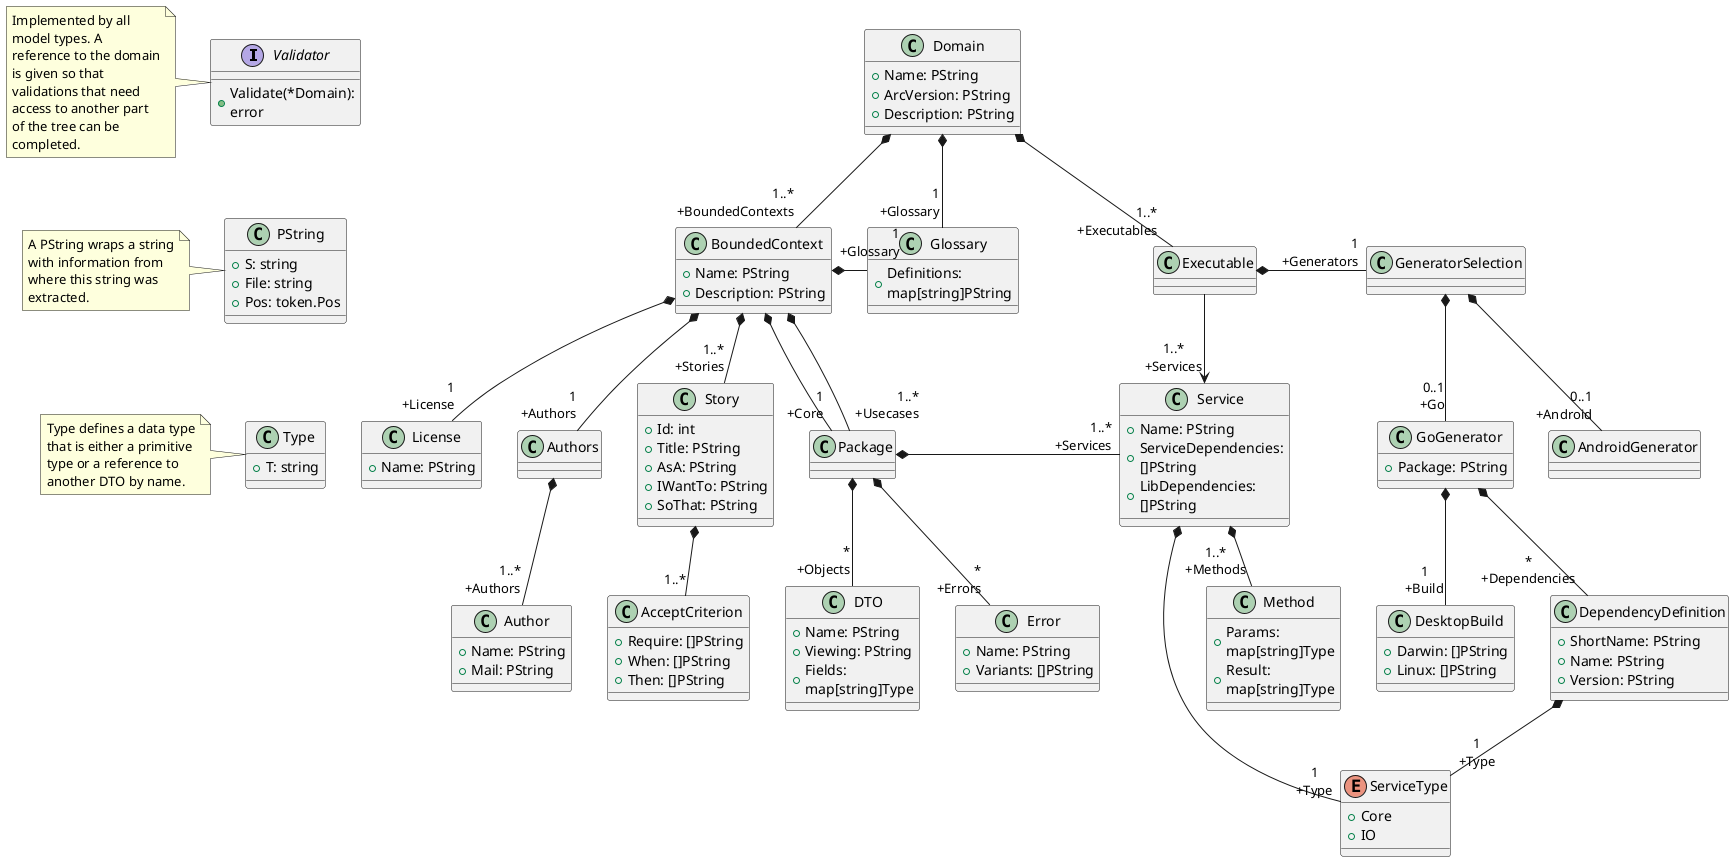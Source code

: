 @startuml Architecture_Model

skinparam {
    wrapWidth 150
}

interface Validator {
    + Validate(*Domain): error
}
note left
    Implemented by all model types. A reference to the domain is given so that validations that need access to another part of the tree can be completed.
end note

class Type {
    + T: string
}
note left
    Type defines a data type that is either a primitive type or a reference to another DTO by name.
end note

class PString {
    + S: string
    + File: string
    + Pos: token.Pos
}
note left
    A PString wraps a string with information from where this string was extracted.
end note

' Some hidden arrows to lay out the lonely types.
Validator -[hidden]-> PString
PString -[hidden]-> Type

class Domain {
    + Name: PString
    + ArcVersion: PString
    + Description: PString
}
Domain *- "1\r+Glossary" Glossary
Domain *-- "1..*\r+BoundedContexts" BoundedContext
Domain *-- "1..*\r+Executables" Executable

class BoundedContext {
    + Name: PString
    + Description: PString
}
BoundedContext *-- "1\r+License" License
BoundedContext *-- "1\r+Authors" Authors
BoundedContext *-- "1..*\r+Stories" Story
BoundedContext *- "1\r+Glossary" Glossary
BoundedContext *-- "1\r+Core" Package
BoundedContext *-- "1..*\r+Usecases" Package

class Package {}
Package *-- "*\r+Objects" DTO
Package *-- "*\r+Errors" Error
Package *-[norank]- "1..*\r+Services" Service

class Authors {}
Authors *-- "1..*\r+Authors" Author

class Author {
    + Name: PString
    + Mail: PString
}

class License {
    + Name: PString
}

class Glossary {
    +Definitions: map[string]PString
}

class Story {
    + Id: int
    + Title: PString
    + AsA: PString
    + IWantTo: PString
    + SoThat: PString
}
Story *-- "1..*" AcceptCriterion

class AcceptCriterion {
    + Require: []PString
    + When: []PString
    + Then: []PString
}

class GeneratorSelection {}
GeneratorSelection *-- "0..1\r+Go" GoGenerator
GeneratorSelection *-- "0..1\r+Android" AndroidGenerator

class GoGenerator {
    + Package: PString
}
GoGenerator *-- "1\n+Build" DesktopBuild
GoGenerator *-- "*\n+Dependencies" DependencyDefinition

class DependencyDefinition {
    + ShortName: PString
    + Name: PString
    + Version: PString
}
DependencyDefinition *-- "1\n+Type" ServiceType

class DesktopBuild {
    + Darwin: []PString
    + Linux: []PString
}

class DTO {
    + Name: PString
    + Viewing: PString
    + Fields: map[string]Type
}

class Error {
    + Name: PString
    + Variants: []PString
}

class Service {
    + Name: PString
    + ServiceDependencies: []PString
    + LibDependencies: []PString
}
Service *-- "1..*\n+Methods" Method
Service *-- "1\n+Type" ServiceType

enum ServiceType {
    + Core
    + IO
}

class Method {
    +Params: map[string]Type
    +Result: map[string]Type
}

class Executable {}
Executable --> "1..*\n+Services" Service
Executable *- "1\r+Generators" GeneratorSelection

@enduml